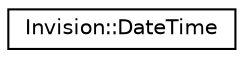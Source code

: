 digraph "Graphical Class Hierarchy"
{
 // LATEX_PDF_SIZE
  edge [fontname="Helvetica",fontsize="10",labelfontname="Helvetica",labelfontsize="10"];
  node [fontname="Helvetica",fontsize="10",shape=record];
  rankdir="LR";
  Node0 [label="Invision::DateTime",height=0.2,width=0.4,color="black", fillcolor="white", style="filled",URL="$class_invision_1_1_date_time.html",tooltip=" "];
}
